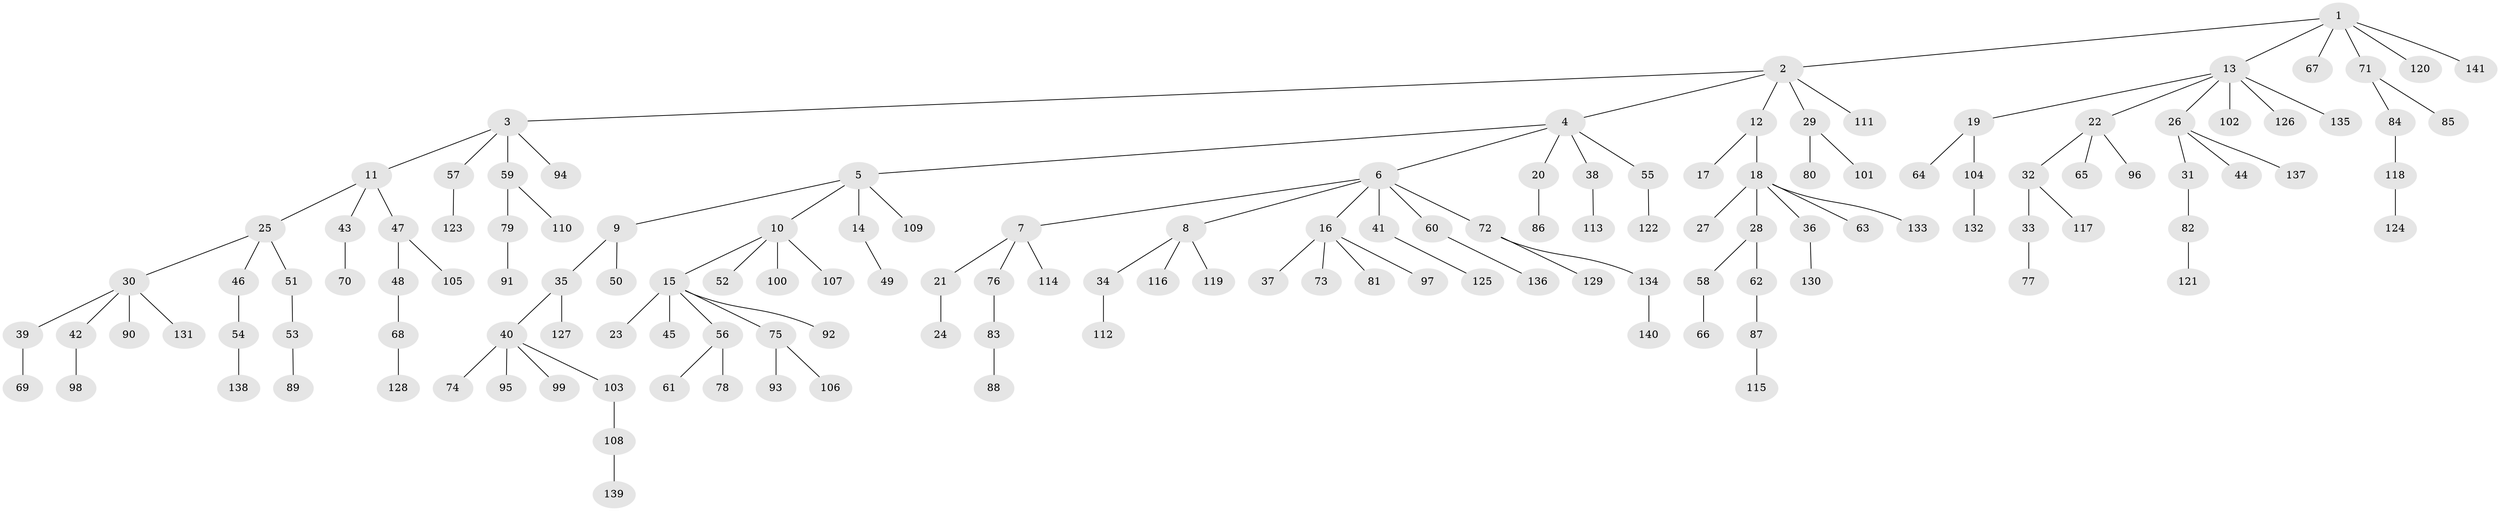 // Generated by graph-tools (version 1.1) at 2025/26/03/09/25 03:26:33]
// undirected, 141 vertices, 140 edges
graph export_dot {
graph [start="1"]
  node [color=gray90,style=filled];
  1;
  2;
  3;
  4;
  5;
  6;
  7;
  8;
  9;
  10;
  11;
  12;
  13;
  14;
  15;
  16;
  17;
  18;
  19;
  20;
  21;
  22;
  23;
  24;
  25;
  26;
  27;
  28;
  29;
  30;
  31;
  32;
  33;
  34;
  35;
  36;
  37;
  38;
  39;
  40;
  41;
  42;
  43;
  44;
  45;
  46;
  47;
  48;
  49;
  50;
  51;
  52;
  53;
  54;
  55;
  56;
  57;
  58;
  59;
  60;
  61;
  62;
  63;
  64;
  65;
  66;
  67;
  68;
  69;
  70;
  71;
  72;
  73;
  74;
  75;
  76;
  77;
  78;
  79;
  80;
  81;
  82;
  83;
  84;
  85;
  86;
  87;
  88;
  89;
  90;
  91;
  92;
  93;
  94;
  95;
  96;
  97;
  98;
  99;
  100;
  101;
  102;
  103;
  104;
  105;
  106;
  107;
  108;
  109;
  110;
  111;
  112;
  113;
  114;
  115;
  116;
  117;
  118;
  119;
  120;
  121;
  122;
  123;
  124;
  125;
  126;
  127;
  128;
  129;
  130;
  131;
  132;
  133;
  134;
  135;
  136;
  137;
  138;
  139;
  140;
  141;
  1 -- 2;
  1 -- 13;
  1 -- 67;
  1 -- 71;
  1 -- 120;
  1 -- 141;
  2 -- 3;
  2 -- 4;
  2 -- 12;
  2 -- 29;
  2 -- 111;
  3 -- 11;
  3 -- 57;
  3 -- 59;
  3 -- 94;
  4 -- 5;
  4 -- 6;
  4 -- 20;
  4 -- 38;
  4 -- 55;
  5 -- 9;
  5 -- 10;
  5 -- 14;
  5 -- 109;
  6 -- 7;
  6 -- 8;
  6 -- 16;
  6 -- 41;
  6 -- 60;
  6 -- 72;
  7 -- 21;
  7 -- 76;
  7 -- 114;
  8 -- 34;
  8 -- 116;
  8 -- 119;
  9 -- 35;
  9 -- 50;
  10 -- 15;
  10 -- 52;
  10 -- 100;
  10 -- 107;
  11 -- 25;
  11 -- 43;
  11 -- 47;
  12 -- 17;
  12 -- 18;
  13 -- 19;
  13 -- 22;
  13 -- 26;
  13 -- 102;
  13 -- 126;
  13 -- 135;
  14 -- 49;
  15 -- 23;
  15 -- 45;
  15 -- 56;
  15 -- 75;
  15 -- 92;
  16 -- 37;
  16 -- 73;
  16 -- 81;
  16 -- 97;
  18 -- 27;
  18 -- 28;
  18 -- 36;
  18 -- 63;
  18 -- 133;
  19 -- 64;
  19 -- 104;
  20 -- 86;
  21 -- 24;
  22 -- 32;
  22 -- 65;
  22 -- 96;
  25 -- 30;
  25 -- 46;
  25 -- 51;
  26 -- 31;
  26 -- 44;
  26 -- 137;
  28 -- 58;
  28 -- 62;
  29 -- 80;
  29 -- 101;
  30 -- 39;
  30 -- 42;
  30 -- 90;
  30 -- 131;
  31 -- 82;
  32 -- 33;
  32 -- 117;
  33 -- 77;
  34 -- 112;
  35 -- 40;
  35 -- 127;
  36 -- 130;
  38 -- 113;
  39 -- 69;
  40 -- 74;
  40 -- 95;
  40 -- 99;
  40 -- 103;
  41 -- 125;
  42 -- 98;
  43 -- 70;
  46 -- 54;
  47 -- 48;
  47 -- 105;
  48 -- 68;
  51 -- 53;
  53 -- 89;
  54 -- 138;
  55 -- 122;
  56 -- 61;
  56 -- 78;
  57 -- 123;
  58 -- 66;
  59 -- 79;
  59 -- 110;
  60 -- 136;
  62 -- 87;
  68 -- 128;
  71 -- 84;
  71 -- 85;
  72 -- 129;
  72 -- 134;
  75 -- 93;
  75 -- 106;
  76 -- 83;
  79 -- 91;
  82 -- 121;
  83 -- 88;
  84 -- 118;
  87 -- 115;
  103 -- 108;
  104 -- 132;
  108 -- 139;
  118 -- 124;
  134 -- 140;
}
